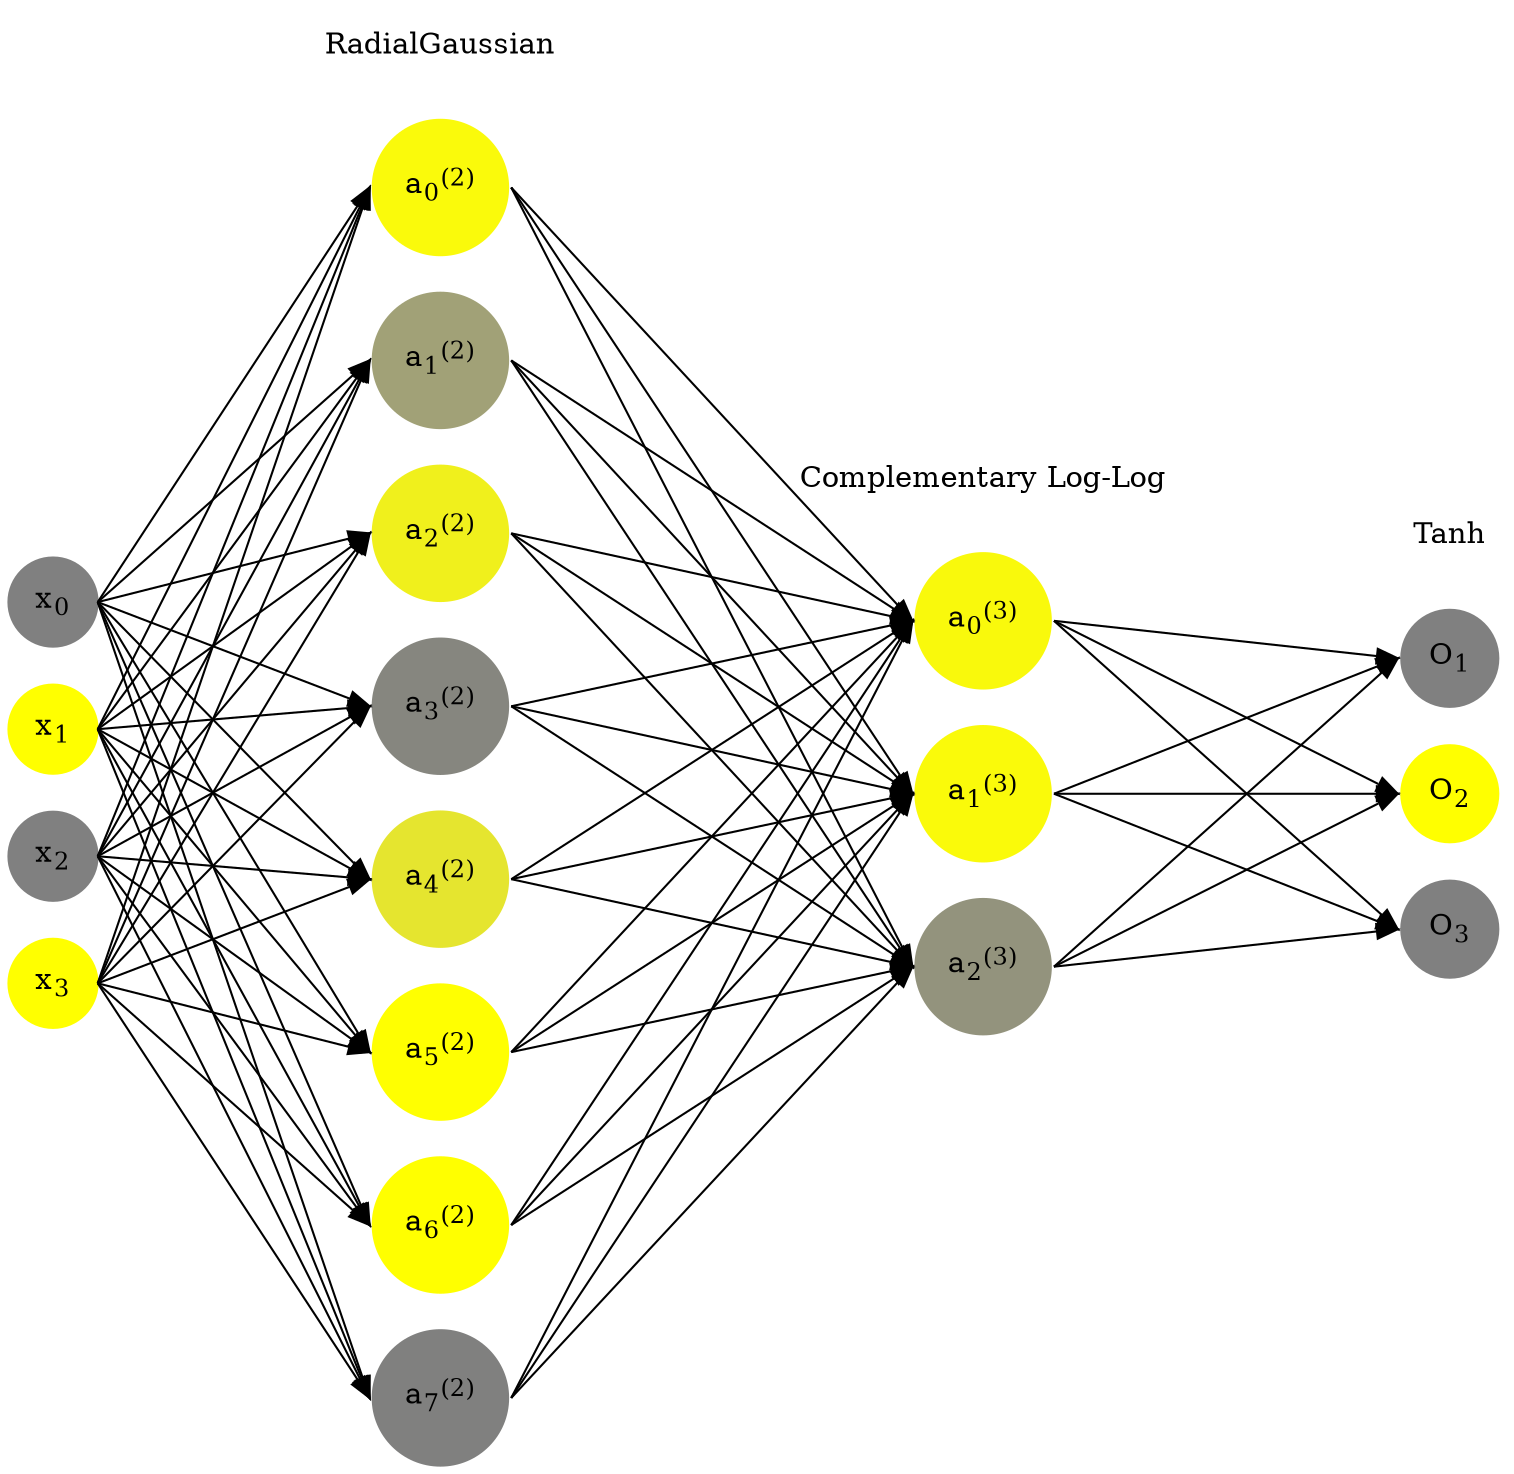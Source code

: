 digraph G {
	rankdir = LR;
	splines=false;
	edge[style=invis];
	ranksep= 1.4;
	{
	node [shape=circle, color="0.1667, 0.0, 0.5", style=filled, fillcolor="0.1667, 0.0, 0.5"];
	x0 [label=<x<sub>0</sub>>];
	}
	{
	node [shape=circle, color="0.1667, 1.0, 1.0", style=filled, fillcolor="0.1667, 1.0, 1.0"];
	x1 [label=<x<sub>1</sub>>];
	}
	{
	node [shape=circle, color="0.1667, 0.0, 0.5", style=filled, fillcolor="0.1667, 0.0, 0.5"];
	x2 [label=<x<sub>2</sub>>];
	}
	{
	node [shape=circle, color="0.1667, 1.0, 1.0", style=filled, fillcolor="0.1667, 1.0, 1.0"];
	x3 [label=<x<sub>3</sub>>];
	}
	{
	node [shape=circle, color="0.1667, 0.953695, 0.976847", style=filled, fillcolor="0.1667, 0.953695, 0.976847"];
	a02 [label=<a<sub>0</sub><sup>(2)</sup>>];
	}
	{
	node [shape=circle, color="0.1667, 0.264102, 0.632051", style=filled, fillcolor="0.1667, 0.264102, 0.632051"];
	a12 [label=<a<sub>1</sub><sup>(2)</sup>>];
	}
	{
	node [shape=circle, color="0.1667, 0.879531, 0.939765", style=filled, fillcolor="0.1667, 0.879531, 0.939765"];
	a22 [label=<a<sub>2</sub><sup>(2)</sup>>];
	}
	{
	node [shape=circle, color="0.1667, 0.051036, 0.525518", style=filled, fillcolor="0.1667, 0.051036, 0.525518"];
	a32 [label=<a<sub>3</sub><sup>(2)</sup>>];
	}
	{
	node [shape=circle, color="0.1667, 0.793658, 0.896829", style=filled, fillcolor="0.1667, 0.793658, 0.896829"];
	a42 [label=<a<sub>4</sub><sup>(2)</sup>>];
	}
	{
	node [shape=circle, color="0.1667, 0.992772, 0.996386", style=filled, fillcolor="0.1667, 0.992772, 0.996386"];
	a52 [label=<a<sub>5</sub><sup>(2)</sup>>];
	}
	{
	node [shape=circle, color="0.1667, 0.998107, 0.999053", style=filled, fillcolor="0.1667, 0.998107, 0.999053"];
	a62 [label=<a<sub>6</sub><sup>(2)</sup>>];
	}
	{
	node [shape=circle, color="0.1667, 0.006899, 0.503449", style=filled, fillcolor="0.1667, 0.006899, 0.503449"];
	a72 [label=<a<sub>7</sub><sup>(2)</sup>>];
	}
	{
	node [shape=circle, color="0.1667, 0.948285, 0.974143", style=filled, fillcolor="0.1667, 0.948285, 0.974143"];
	a03 [label=<a<sub>0</sub><sup>(3)</sup>>];
	}
	{
	node [shape=circle, color="0.1667, 0.957706, 0.978853", style=filled, fillcolor="0.1667, 0.957706, 0.978853"];
	a13 [label=<a<sub>1</sub><sup>(3)</sup>>];
	}
	{
	node [shape=circle, color="0.1667, 0.152335, 0.576167", style=filled, fillcolor="0.1667, 0.152335, 0.576167"];
	a23 [label=<a<sub>2</sub><sup>(3)</sup>>];
	}
	{
	node [shape=circle, color="0.1667, 0.0, 0.5", style=filled, fillcolor="0.1667, 0.0, 0.5"];
	O1 [label=<O<sub>1</sub>>];
	}
	{
	node [shape=circle, color="0.1667, 1.0, 1.0", style=filled, fillcolor="0.1667, 1.0, 1.0"];
	O2 [label=<O<sub>2</sub>>];
	}
	{
	node [shape=circle, color="0.1667, 0.0, 0.5", style=filled, fillcolor="0.1667, 0.0, 0.5"];
	O3 [label=<O<sub>3</sub>>];
	}
	{
	rank=same;
	x0->x1->x2->x3;
	}
	{
	rank=same;
	a02->a12->a22->a32->a42->a52->a62->a72;
	}
	{
	rank=same;
	a03->a13->a23;
	}
	{
	rank=same;
	O1->O2->O3;
	}
	l1 [shape=plaintext,label="RadialGaussian"];
	l1->a02;
	{rank=same; l1;a02};
	l2 [shape=plaintext,label="Complementary Log-Log"];
	l2->a03;
	{rank=same; l2;a03};
	l3 [shape=plaintext,label="Tanh"];
	l3->O1;
	{rank=same; l3;O1};
edge[style=solid, tailport=e, headport=w];
	{x0;x1;x2;x3} -> {a02;a12;a22;a32;a42;a52;a62;a72};
	{a02;a12;a22;a32;a42;a52;a62;a72} -> {a03;a13;a23};
	{a03;a13;a23} -> {O1,O2,O3};
}